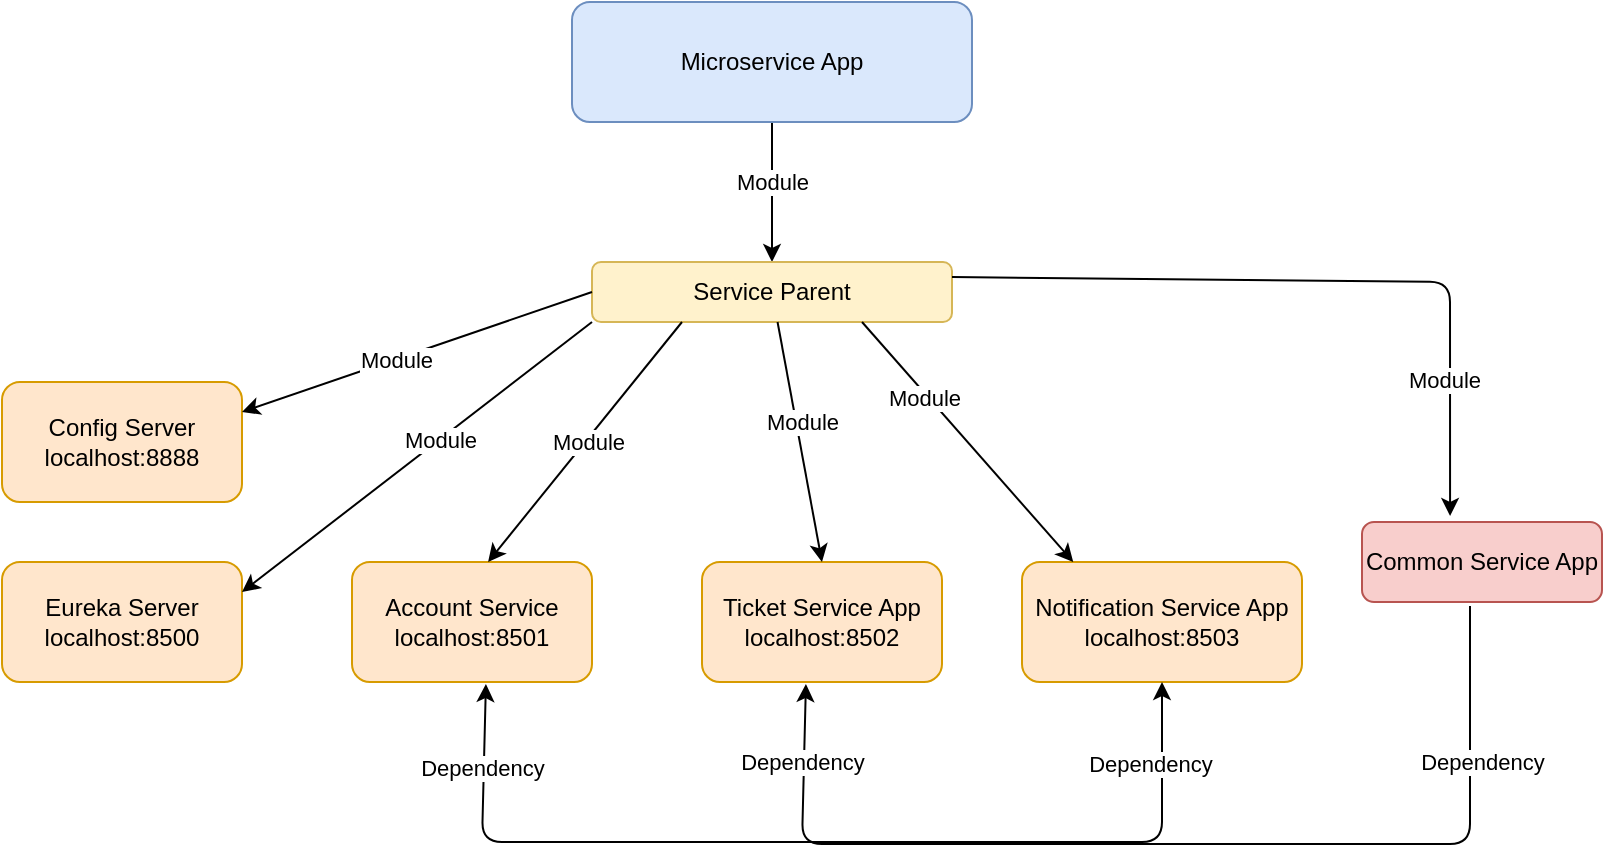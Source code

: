 <mxfile version="13.6.2" type="github">
  <diagram id="O5Thk8qJjQpYoOTOiQrY" name="Page-1">
    <mxGraphModel dx="1035" dy="529" grid="1" gridSize="10" guides="1" tooltips="1" connect="1" arrows="1" fold="1" page="1" pageScale="1" pageWidth="850" pageHeight="1100" math="0" shadow="0">
      <root>
        <mxCell id="0" />
        <mxCell id="1" parent="0" />
        <mxCell id="IT4guImNfh3KZpESXHfW-26" value="" style="edgeStyle=orthogonalEdgeStyle;rounded=0;orthogonalLoop=1;jettySize=auto;html=1;" parent="1" source="IT4guImNfh3KZpESXHfW-1" target="IT4guImNfh3KZpESXHfW-2" edge="1">
          <mxGeometry relative="1" as="geometry">
            <Array as="points">
              <mxPoint x="425" y="110" />
              <mxPoint x="425" y="110" />
            </Array>
          </mxGeometry>
        </mxCell>
        <mxCell id="IT4guImNfh3KZpESXHfW-1" value="Microservice App" style="rounded=1;whiteSpace=wrap;html=1;fillColor=#dae8fc;strokeColor=#6c8ebf;" parent="1" vertex="1">
          <mxGeometry x="325" y="20" width="200" height="60" as="geometry" />
        </mxCell>
        <mxCell id="IT4guImNfh3KZpESXHfW-2" value="Service Parent" style="rounded=1;whiteSpace=wrap;html=1;fillColor=#fff2cc;strokeColor=#d6b656;" parent="1" vertex="1">
          <mxGeometry x="335" y="150" width="180" height="30" as="geometry" />
        </mxCell>
        <mxCell id="IT4guImNfh3KZpESXHfW-6" value="&lt;div&gt;Config Server&lt;/div&gt;&lt;div&gt;localhost:8888&lt;br&gt;&lt;/div&gt;" style="rounded=1;whiteSpace=wrap;html=1;fillColor=#ffe6cc;strokeColor=#d79b00;" parent="1" vertex="1">
          <mxGeometry x="40" y="210" width="120" height="60" as="geometry" />
        </mxCell>
        <mxCell id="IT4guImNfh3KZpESXHfW-8" value="&lt;div&gt;Eureka Server&lt;/div&gt;&lt;div&gt;localhost:8500&lt;br&gt;&lt;/div&gt;" style="rounded=1;whiteSpace=wrap;html=1;fillColor=#ffe6cc;strokeColor=#d79b00;" parent="1" vertex="1">
          <mxGeometry x="40" y="300" width="120" height="60" as="geometry" />
        </mxCell>
        <mxCell id="IT4guImNfh3KZpESXHfW-12" value="&lt;div&gt;Account Service&lt;/div&gt;&lt;div&gt;localhost:8501&lt;br&gt;&lt;/div&gt;" style="rounded=1;whiteSpace=wrap;html=1;fillColor=#ffe6cc;strokeColor=#d79b00;" parent="1" vertex="1">
          <mxGeometry x="215" y="300" width="120" height="60" as="geometry" />
        </mxCell>
        <mxCell id="IT4guImNfh3KZpESXHfW-13" value="&lt;div&gt;Ticket Service App&lt;br&gt;&lt;/div&gt;&lt;div&gt;localhost:8502&lt;br&gt;&lt;/div&gt;" style="rounded=1;whiteSpace=wrap;html=1;fillColor=#ffe6cc;strokeColor=#d79b00;" parent="1" vertex="1">
          <mxGeometry x="390" y="300" width="120" height="60" as="geometry" />
        </mxCell>
        <mxCell id="IT4guImNfh3KZpESXHfW-15" value="" style="endArrow=classic;html=1;entryX=0.567;entryY=0;entryDx=0;entryDy=0;entryPerimeter=0;exitX=0.25;exitY=1;exitDx=0;exitDy=0;" parent="1" source="IT4guImNfh3KZpESXHfW-2" target="IT4guImNfh3KZpESXHfW-12" edge="1">
          <mxGeometry width="50" height="50" relative="1" as="geometry">
            <mxPoint x="380" y="190" as="sourcePoint" />
            <mxPoint x="430" y="280" as="targetPoint" />
            <Array as="points" />
          </mxGeometry>
        </mxCell>
        <mxCell id="IT4guImNfh3KZpESXHfW-32" value="Module" style="edgeLabel;html=1;align=center;verticalAlign=middle;resizable=0;points=[];" parent="IT4guImNfh3KZpESXHfW-15" vertex="1" connectable="0">
          <mxGeometry x="-0.012" y="1" relative="1" as="geometry">
            <mxPoint as="offset" />
          </mxGeometry>
        </mxCell>
        <mxCell id="IT4guImNfh3KZpESXHfW-16" value="&lt;div&gt;Notification Service App&lt;br&gt;&lt;/div&gt;&lt;div&gt;localhost:8503&lt;br&gt;&lt;/div&gt;" style="rounded=1;whiteSpace=wrap;html=1;fillColor=#ffe6cc;strokeColor=#d79b00;" parent="1" vertex="1">
          <mxGeometry x="550" y="300" width="140" height="60" as="geometry" />
        </mxCell>
        <mxCell id="IT4guImNfh3KZpESXHfW-17" value="" style="endArrow=classic;html=1;entryX=0.183;entryY=0;entryDx=0;entryDy=0;entryPerimeter=0;exitX=0.75;exitY=1;exitDx=0;exitDy=0;" parent="1" source="IT4guImNfh3KZpESXHfW-2" target="IT4guImNfh3KZpESXHfW-16" edge="1">
          <mxGeometry width="50" height="50" relative="1" as="geometry">
            <mxPoint x="400" y="300" as="sourcePoint" />
            <mxPoint x="450" y="250" as="targetPoint" />
          </mxGeometry>
        </mxCell>
        <mxCell id="IT4guImNfh3KZpESXHfW-24" value="Module" style="edgeLabel;html=1;align=center;verticalAlign=middle;resizable=0;points=[];" parent="IT4guImNfh3KZpESXHfW-17" vertex="1" connectable="0">
          <mxGeometry x="-0.396" y="-2" relative="1" as="geometry">
            <mxPoint as="offset" />
          </mxGeometry>
        </mxCell>
        <mxCell id="IT4guImNfh3KZpESXHfW-20" value="" style="endArrow=classic;html=1;entryX=1;entryY=0.25;entryDx=0;entryDy=0;exitX=0;exitY=0.5;exitDx=0;exitDy=0;" parent="1" source="IT4guImNfh3KZpESXHfW-2" target="IT4guImNfh3KZpESXHfW-6" edge="1">
          <mxGeometry width="50" height="50" relative="1" as="geometry">
            <mxPoint x="370" y="161" as="sourcePoint" />
            <mxPoint x="140" y="161" as="targetPoint" />
          </mxGeometry>
        </mxCell>
        <mxCell id="IT4guImNfh3KZpESXHfW-31" value="Module" style="edgeLabel;html=1;align=center;verticalAlign=middle;resizable=0;points=[];" parent="IT4guImNfh3KZpESXHfW-20" vertex="1" connectable="0">
          <mxGeometry x="0.12" relative="1" as="geometry">
            <mxPoint as="offset" />
          </mxGeometry>
        </mxCell>
        <mxCell id="IT4guImNfh3KZpESXHfW-22" value="" style="endArrow=classic;html=1;entryX=1;entryY=0.25;entryDx=0;entryDy=0;exitX=0;exitY=1;exitDx=0;exitDy=0;" parent="1" source="IT4guImNfh3KZpESXHfW-2" target="IT4guImNfh3KZpESXHfW-8" edge="1">
          <mxGeometry width="50" height="50" relative="1" as="geometry">
            <mxPoint x="370" y="161" as="sourcePoint" />
            <mxPoint x="130" y="160" as="targetPoint" />
          </mxGeometry>
        </mxCell>
        <mxCell id="IT4guImNfh3KZpESXHfW-30" value="Module" style="edgeLabel;html=1;align=center;verticalAlign=middle;resizable=0;points=[];" parent="IT4guImNfh3KZpESXHfW-22" vertex="1" connectable="0">
          <mxGeometry x="-0.131" relative="1" as="geometry">
            <mxPoint as="offset" />
          </mxGeometry>
        </mxCell>
        <mxCell id="IT4guImNfh3KZpESXHfW-23" value="" style="endArrow=classic;html=1;entryX=0.5;entryY=0;entryDx=0;entryDy=0;" parent="1" source="IT4guImNfh3KZpESXHfW-2" target="IT4guImNfh3KZpESXHfW-13" edge="1">
          <mxGeometry width="50" height="50" relative="1" as="geometry">
            <mxPoint x="370" y="180" as="sourcePoint" />
            <mxPoint x="300.04" y="240" as="targetPoint" />
          </mxGeometry>
        </mxCell>
        <mxCell id="IT4guImNfh3KZpESXHfW-28" value="Module" style="edgeLabel;html=1;align=center;verticalAlign=middle;resizable=0;points=[];" parent="IT4guImNfh3KZpESXHfW-23" vertex="1" connectable="0">
          <mxGeometry x="-0.159" y="3" relative="1" as="geometry">
            <mxPoint as="offset" />
          </mxGeometry>
        </mxCell>
        <mxCell id="IT4guImNfh3KZpESXHfW-25" value="Common Service App" style="rounded=1;whiteSpace=wrap;html=1;fillColor=#f8cecc;strokeColor=#b85450;" parent="1" vertex="1">
          <mxGeometry x="720" y="280" width="120" height="40" as="geometry" />
        </mxCell>
        <mxCell id="IT4guImNfh3KZpESXHfW-34" value="" style="endArrow=classic;html=1;exitX=1;exitY=0.25;exitDx=0;exitDy=0;entryX=0.367;entryY=-0.075;entryDx=0;entryDy=0;entryPerimeter=0;" parent="1" source="IT4guImNfh3KZpESXHfW-2" target="IT4guImNfh3KZpESXHfW-25" edge="1">
          <mxGeometry width="50" height="50" relative="1" as="geometry">
            <mxPoint x="400" y="300" as="sourcePoint" />
            <mxPoint x="450" y="250" as="targetPoint" />
            <Array as="points">
              <mxPoint x="764" y="160" />
            </Array>
          </mxGeometry>
        </mxCell>
        <mxCell id="IT4guImNfh3KZpESXHfW-36" value="Module" style="edgeLabel;html=1;align=center;verticalAlign=middle;resizable=0;points=[];" parent="IT4guImNfh3KZpESXHfW-34" vertex="1" connectable="0">
          <mxGeometry x="-0.228" y="1" relative="1" as="geometry">
            <mxPoint x="104" y="51" as="offset" />
          </mxGeometry>
        </mxCell>
        <mxCell id="IT4guImNfh3KZpESXHfW-37" value="" style="endArrow=classic;html=1;exitX=0.45;exitY=1.05;exitDx=0;exitDy=0;exitPerimeter=0;entryX=0.433;entryY=1.017;entryDx=0;entryDy=0;entryPerimeter=0;" parent="1" source="IT4guImNfh3KZpESXHfW-25" target="IT4guImNfh3KZpESXHfW-13" edge="1">
          <mxGeometry width="50" height="50" relative="1" as="geometry">
            <mxPoint x="784" y="360" as="sourcePoint" />
            <mxPoint x="440" y="371" as="targetPoint" />
            <Array as="points">
              <mxPoint x="774" y="441" />
              <mxPoint x="440" y="441" />
            </Array>
          </mxGeometry>
        </mxCell>
        <mxCell id="IT4guImNfh3KZpESXHfW-41" value="&lt;div&gt;Dependency&lt;/div&gt;" style="edgeLabel;html=1;align=center;verticalAlign=middle;resizable=0;points=[];" parent="IT4guImNfh3KZpESXHfW-37" vertex="1" connectable="0">
          <mxGeometry x="-0.543" y="-1" relative="1" as="geometry">
            <mxPoint x="9" y="-40" as="offset" />
          </mxGeometry>
        </mxCell>
        <mxCell id="ZM7l4GJzOf72-eWwKHci-1" value="" style="endArrow=classic;startArrow=classic;html=1;entryX=0.5;entryY=1;entryDx=0;entryDy=0;exitX=0.558;exitY=1.017;exitDx=0;exitDy=0;exitPerimeter=0;" edge="1" parent="1" source="IT4guImNfh3KZpESXHfW-12" target="IT4guImNfh3KZpESXHfW-16">
          <mxGeometry width="50" height="50" relative="1" as="geometry">
            <mxPoint x="280" y="370" as="sourcePoint" />
            <mxPoint x="610" y="440" as="targetPoint" />
            <Array as="points">
              <mxPoint x="280" y="440" />
              <mxPoint x="620" y="440" />
            </Array>
          </mxGeometry>
        </mxCell>
        <mxCell id="ZM7l4GJzOf72-eWwKHci-3" value="Module" style="edgeLabel;html=1;align=center;verticalAlign=middle;resizable=0;points=[];" vertex="1" connectable="0" parent="1">
          <mxGeometry x="425" y="110" as="geometry" />
        </mxCell>
        <mxCell id="ZM7l4GJzOf72-eWwKHci-5" value="&lt;div&gt;Dependency&lt;/div&gt;" style="edgeLabel;html=1;align=center;verticalAlign=middle;resizable=0;points=[];" vertex="1" connectable="0" parent="1">
          <mxGeometry x="710" y="300" as="geometry">
            <mxPoint x="-96" y="101" as="offset" />
          </mxGeometry>
        </mxCell>
        <mxCell id="ZM7l4GJzOf72-eWwKHci-6" value="&lt;div&gt;Dependency&lt;/div&gt;" style="edgeLabel;html=1;align=center;verticalAlign=middle;resizable=0;points=[];" vertex="1" connectable="0" parent="1">
          <mxGeometry x="440" y="400" as="geometry" />
        </mxCell>
        <mxCell id="ZM7l4GJzOf72-eWwKHci-7" value="&lt;div&gt;Dependency&lt;/div&gt;" style="edgeLabel;html=1;align=center;verticalAlign=middle;resizable=0;points=[];" vertex="1" connectable="0" parent="1">
          <mxGeometry x="800" y="420" as="geometry">
            <mxPoint x="-520" y="-17" as="offset" />
          </mxGeometry>
        </mxCell>
      </root>
    </mxGraphModel>
  </diagram>
</mxfile>
